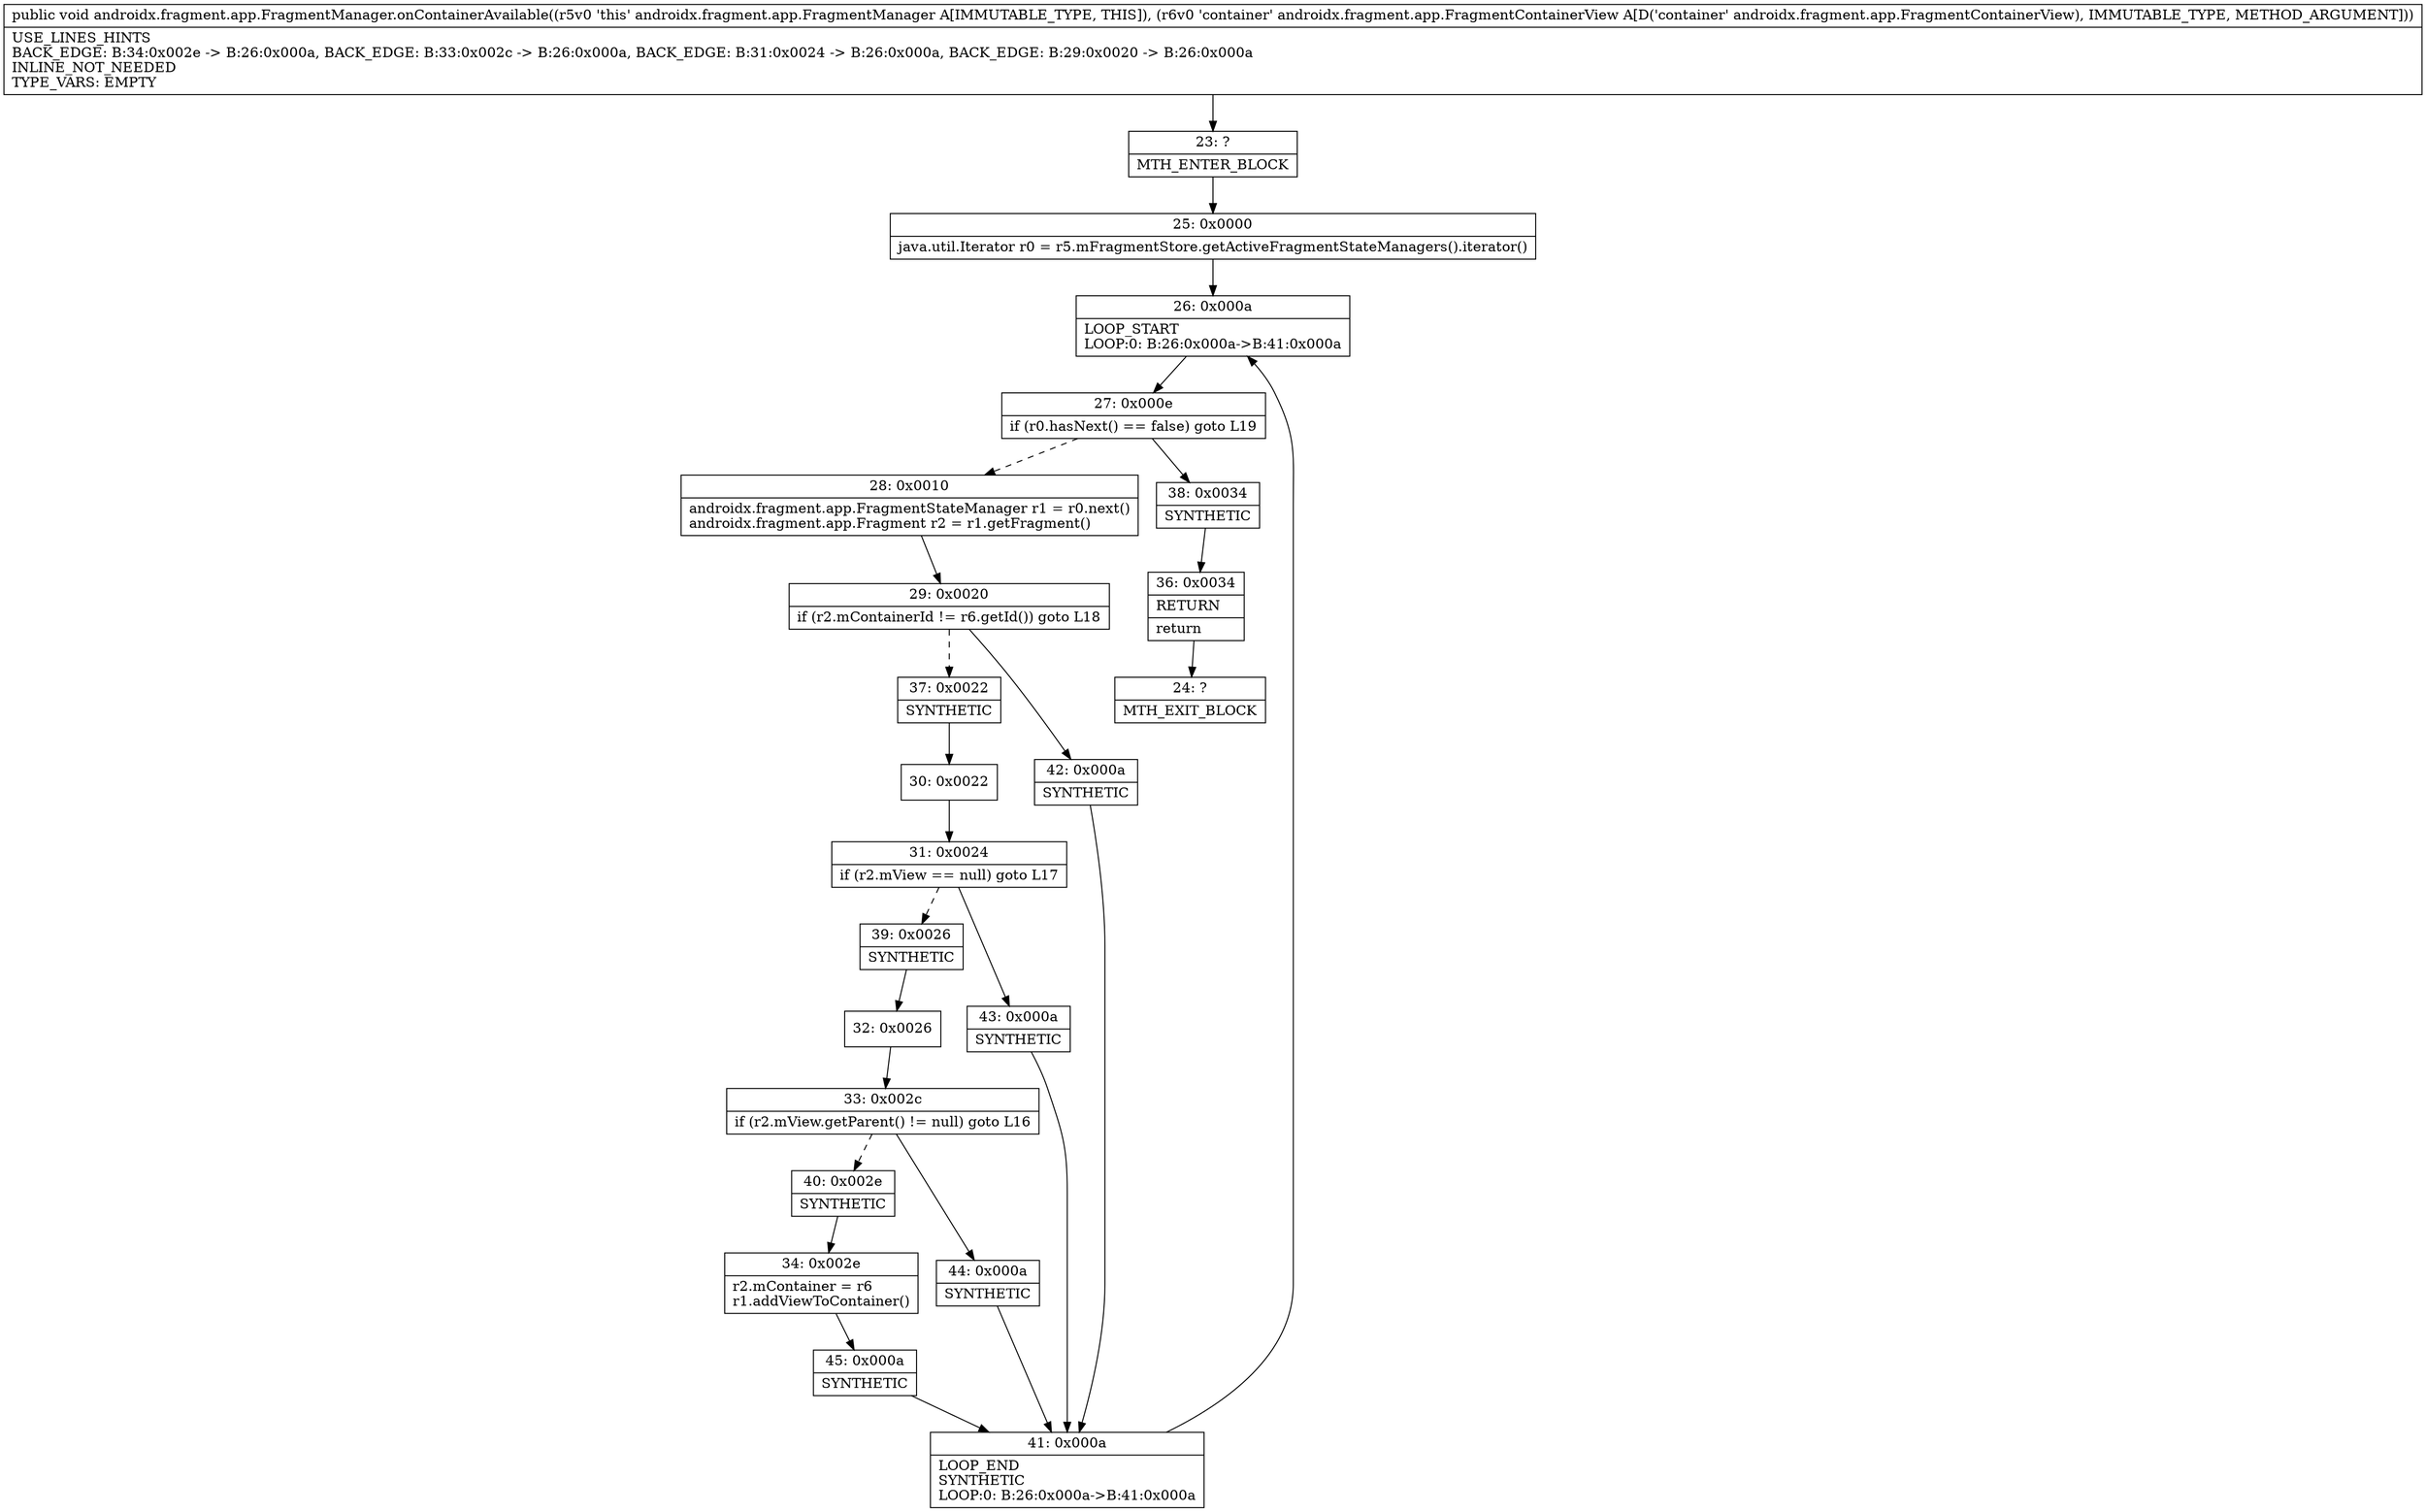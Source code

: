 digraph "CFG forandroidx.fragment.app.FragmentManager.onContainerAvailable(Landroidx\/fragment\/app\/FragmentContainerView;)V" {
Node_23 [shape=record,label="{23\:\ ?|MTH_ENTER_BLOCK\l}"];
Node_25 [shape=record,label="{25\:\ 0x0000|java.util.Iterator r0 = r5.mFragmentStore.getActiveFragmentStateManagers().iterator()\l}"];
Node_26 [shape=record,label="{26\:\ 0x000a|LOOP_START\lLOOP:0: B:26:0x000a\-\>B:41:0x000a\l}"];
Node_27 [shape=record,label="{27\:\ 0x000e|if (r0.hasNext() == false) goto L19\l}"];
Node_28 [shape=record,label="{28\:\ 0x0010|androidx.fragment.app.FragmentStateManager r1 = r0.next()\landroidx.fragment.app.Fragment r2 = r1.getFragment()\l}"];
Node_29 [shape=record,label="{29\:\ 0x0020|if (r2.mContainerId != r6.getId()) goto L18\l}"];
Node_37 [shape=record,label="{37\:\ 0x0022|SYNTHETIC\l}"];
Node_30 [shape=record,label="{30\:\ 0x0022}"];
Node_31 [shape=record,label="{31\:\ 0x0024|if (r2.mView == null) goto L17\l}"];
Node_39 [shape=record,label="{39\:\ 0x0026|SYNTHETIC\l}"];
Node_32 [shape=record,label="{32\:\ 0x0026}"];
Node_33 [shape=record,label="{33\:\ 0x002c|if (r2.mView.getParent() != null) goto L16\l}"];
Node_40 [shape=record,label="{40\:\ 0x002e|SYNTHETIC\l}"];
Node_34 [shape=record,label="{34\:\ 0x002e|r2.mContainer = r6\lr1.addViewToContainer()\l}"];
Node_45 [shape=record,label="{45\:\ 0x000a|SYNTHETIC\l}"];
Node_41 [shape=record,label="{41\:\ 0x000a|LOOP_END\lSYNTHETIC\lLOOP:0: B:26:0x000a\-\>B:41:0x000a\l}"];
Node_44 [shape=record,label="{44\:\ 0x000a|SYNTHETIC\l}"];
Node_43 [shape=record,label="{43\:\ 0x000a|SYNTHETIC\l}"];
Node_42 [shape=record,label="{42\:\ 0x000a|SYNTHETIC\l}"];
Node_38 [shape=record,label="{38\:\ 0x0034|SYNTHETIC\l}"];
Node_36 [shape=record,label="{36\:\ 0x0034|RETURN\l|return\l}"];
Node_24 [shape=record,label="{24\:\ ?|MTH_EXIT_BLOCK\l}"];
MethodNode[shape=record,label="{public void androidx.fragment.app.FragmentManager.onContainerAvailable((r5v0 'this' androidx.fragment.app.FragmentManager A[IMMUTABLE_TYPE, THIS]), (r6v0 'container' androidx.fragment.app.FragmentContainerView A[D('container' androidx.fragment.app.FragmentContainerView), IMMUTABLE_TYPE, METHOD_ARGUMENT]))  | USE_LINES_HINTS\lBACK_EDGE: B:34:0x002e \-\> B:26:0x000a, BACK_EDGE: B:33:0x002c \-\> B:26:0x000a, BACK_EDGE: B:31:0x0024 \-\> B:26:0x000a, BACK_EDGE: B:29:0x0020 \-\> B:26:0x000a\lINLINE_NOT_NEEDED\lTYPE_VARS: EMPTY\l}"];
MethodNode -> Node_23;Node_23 -> Node_25;
Node_25 -> Node_26;
Node_26 -> Node_27;
Node_27 -> Node_28[style=dashed];
Node_27 -> Node_38;
Node_28 -> Node_29;
Node_29 -> Node_37[style=dashed];
Node_29 -> Node_42;
Node_37 -> Node_30;
Node_30 -> Node_31;
Node_31 -> Node_39[style=dashed];
Node_31 -> Node_43;
Node_39 -> Node_32;
Node_32 -> Node_33;
Node_33 -> Node_40[style=dashed];
Node_33 -> Node_44;
Node_40 -> Node_34;
Node_34 -> Node_45;
Node_45 -> Node_41;
Node_41 -> Node_26;
Node_44 -> Node_41;
Node_43 -> Node_41;
Node_42 -> Node_41;
Node_38 -> Node_36;
Node_36 -> Node_24;
}

